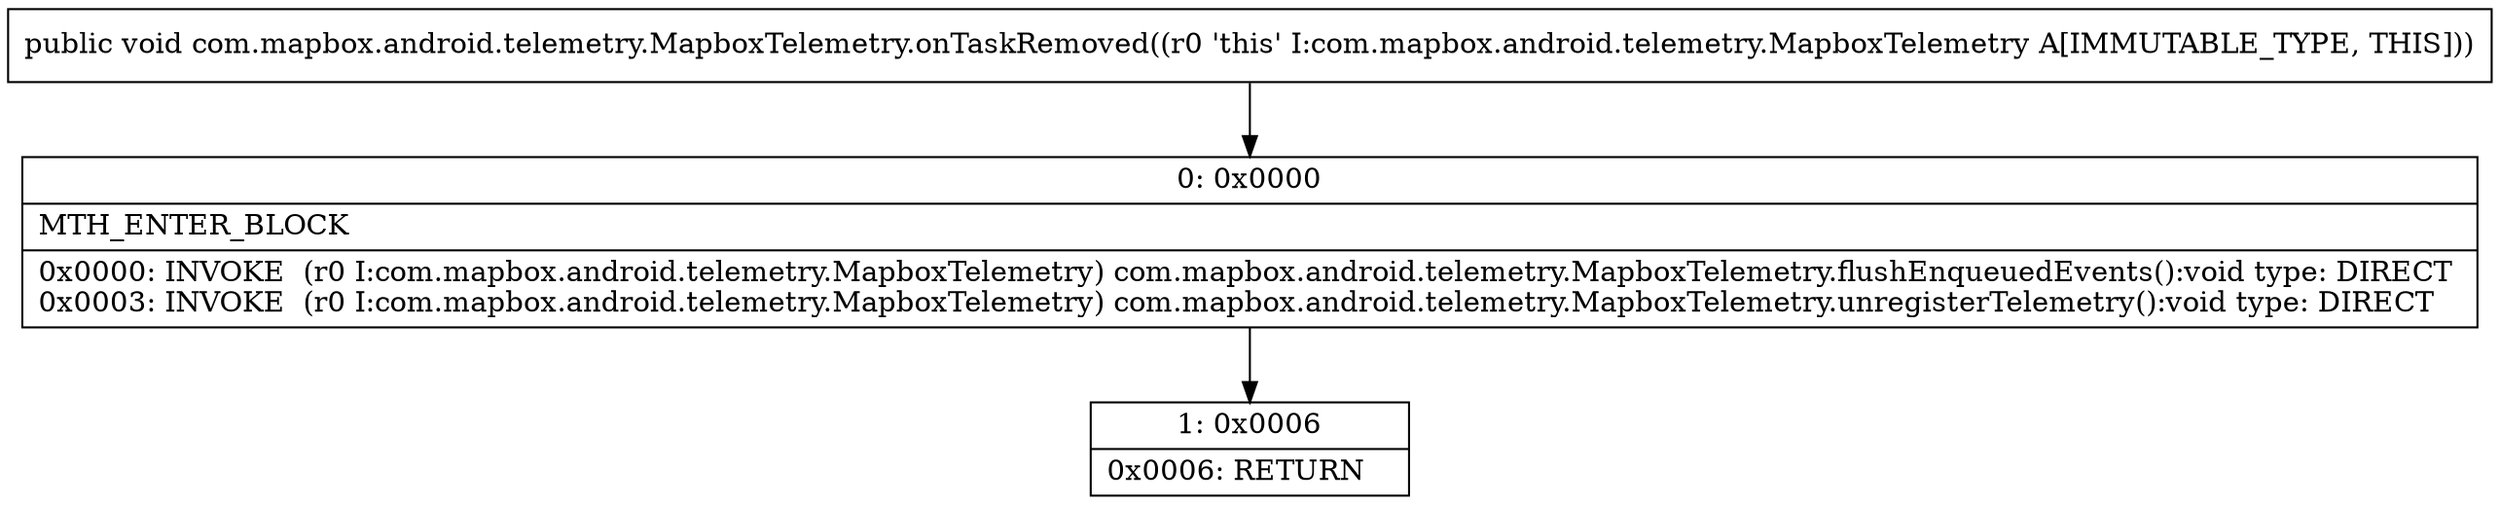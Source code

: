digraph "CFG forcom.mapbox.android.telemetry.MapboxTelemetry.onTaskRemoved()V" {
Node_0 [shape=record,label="{0\:\ 0x0000|MTH_ENTER_BLOCK\l|0x0000: INVOKE  (r0 I:com.mapbox.android.telemetry.MapboxTelemetry) com.mapbox.android.telemetry.MapboxTelemetry.flushEnqueuedEvents():void type: DIRECT \l0x0003: INVOKE  (r0 I:com.mapbox.android.telemetry.MapboxTelemetry) com.mapbox.android.telemetry.MapboxTelemetry.unregisterTelemetry():void type: DIRECT \l}"];
Node_1 [shape=record,label="{1\:\ 0x0006|0x0006: RETURN   \l}"];
MethodNode[shape=record,label="{public void com.mapbox.android.telemetry.MapboxTelemetry.onTaskRemoved((r0 'this' I:com.mapbox.android.telemetry.MapboxTelemetry A[IMMUTABLE_TYPE, THIS])) }"];
MethodNode -> Node_0;
Node_0 -> Node_1;
}

